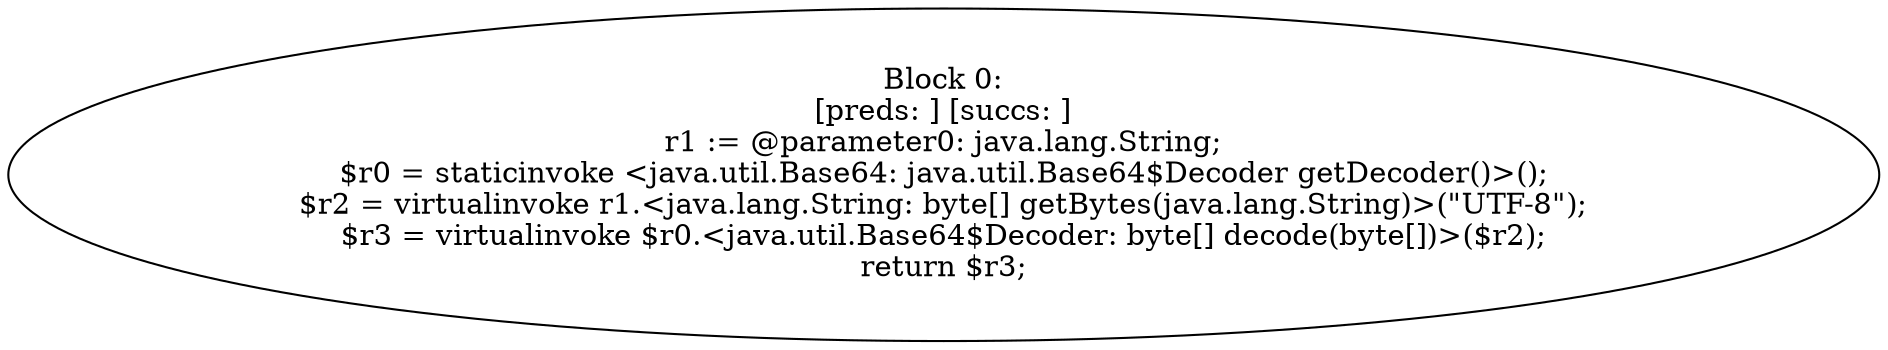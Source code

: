 digraph "unitGraph" {
    "Block 0:
[preds: ] [succs: ]
r1 := @parameter0: java.lang.String;
$r0 = staticinvoke <java.util.Base64: java.util.Base64$Decoder getDecoder()>();
$r2 = virtualinvoke r1.<java.lang.String: byte[] getBytes(java.lang.String)>(\"UTF-8\");
$r3 = virtualinvoke $r0.<java.util.Base64$Decoder: byte[] decode(byte[])>($r2);
return $r3;
"
}
